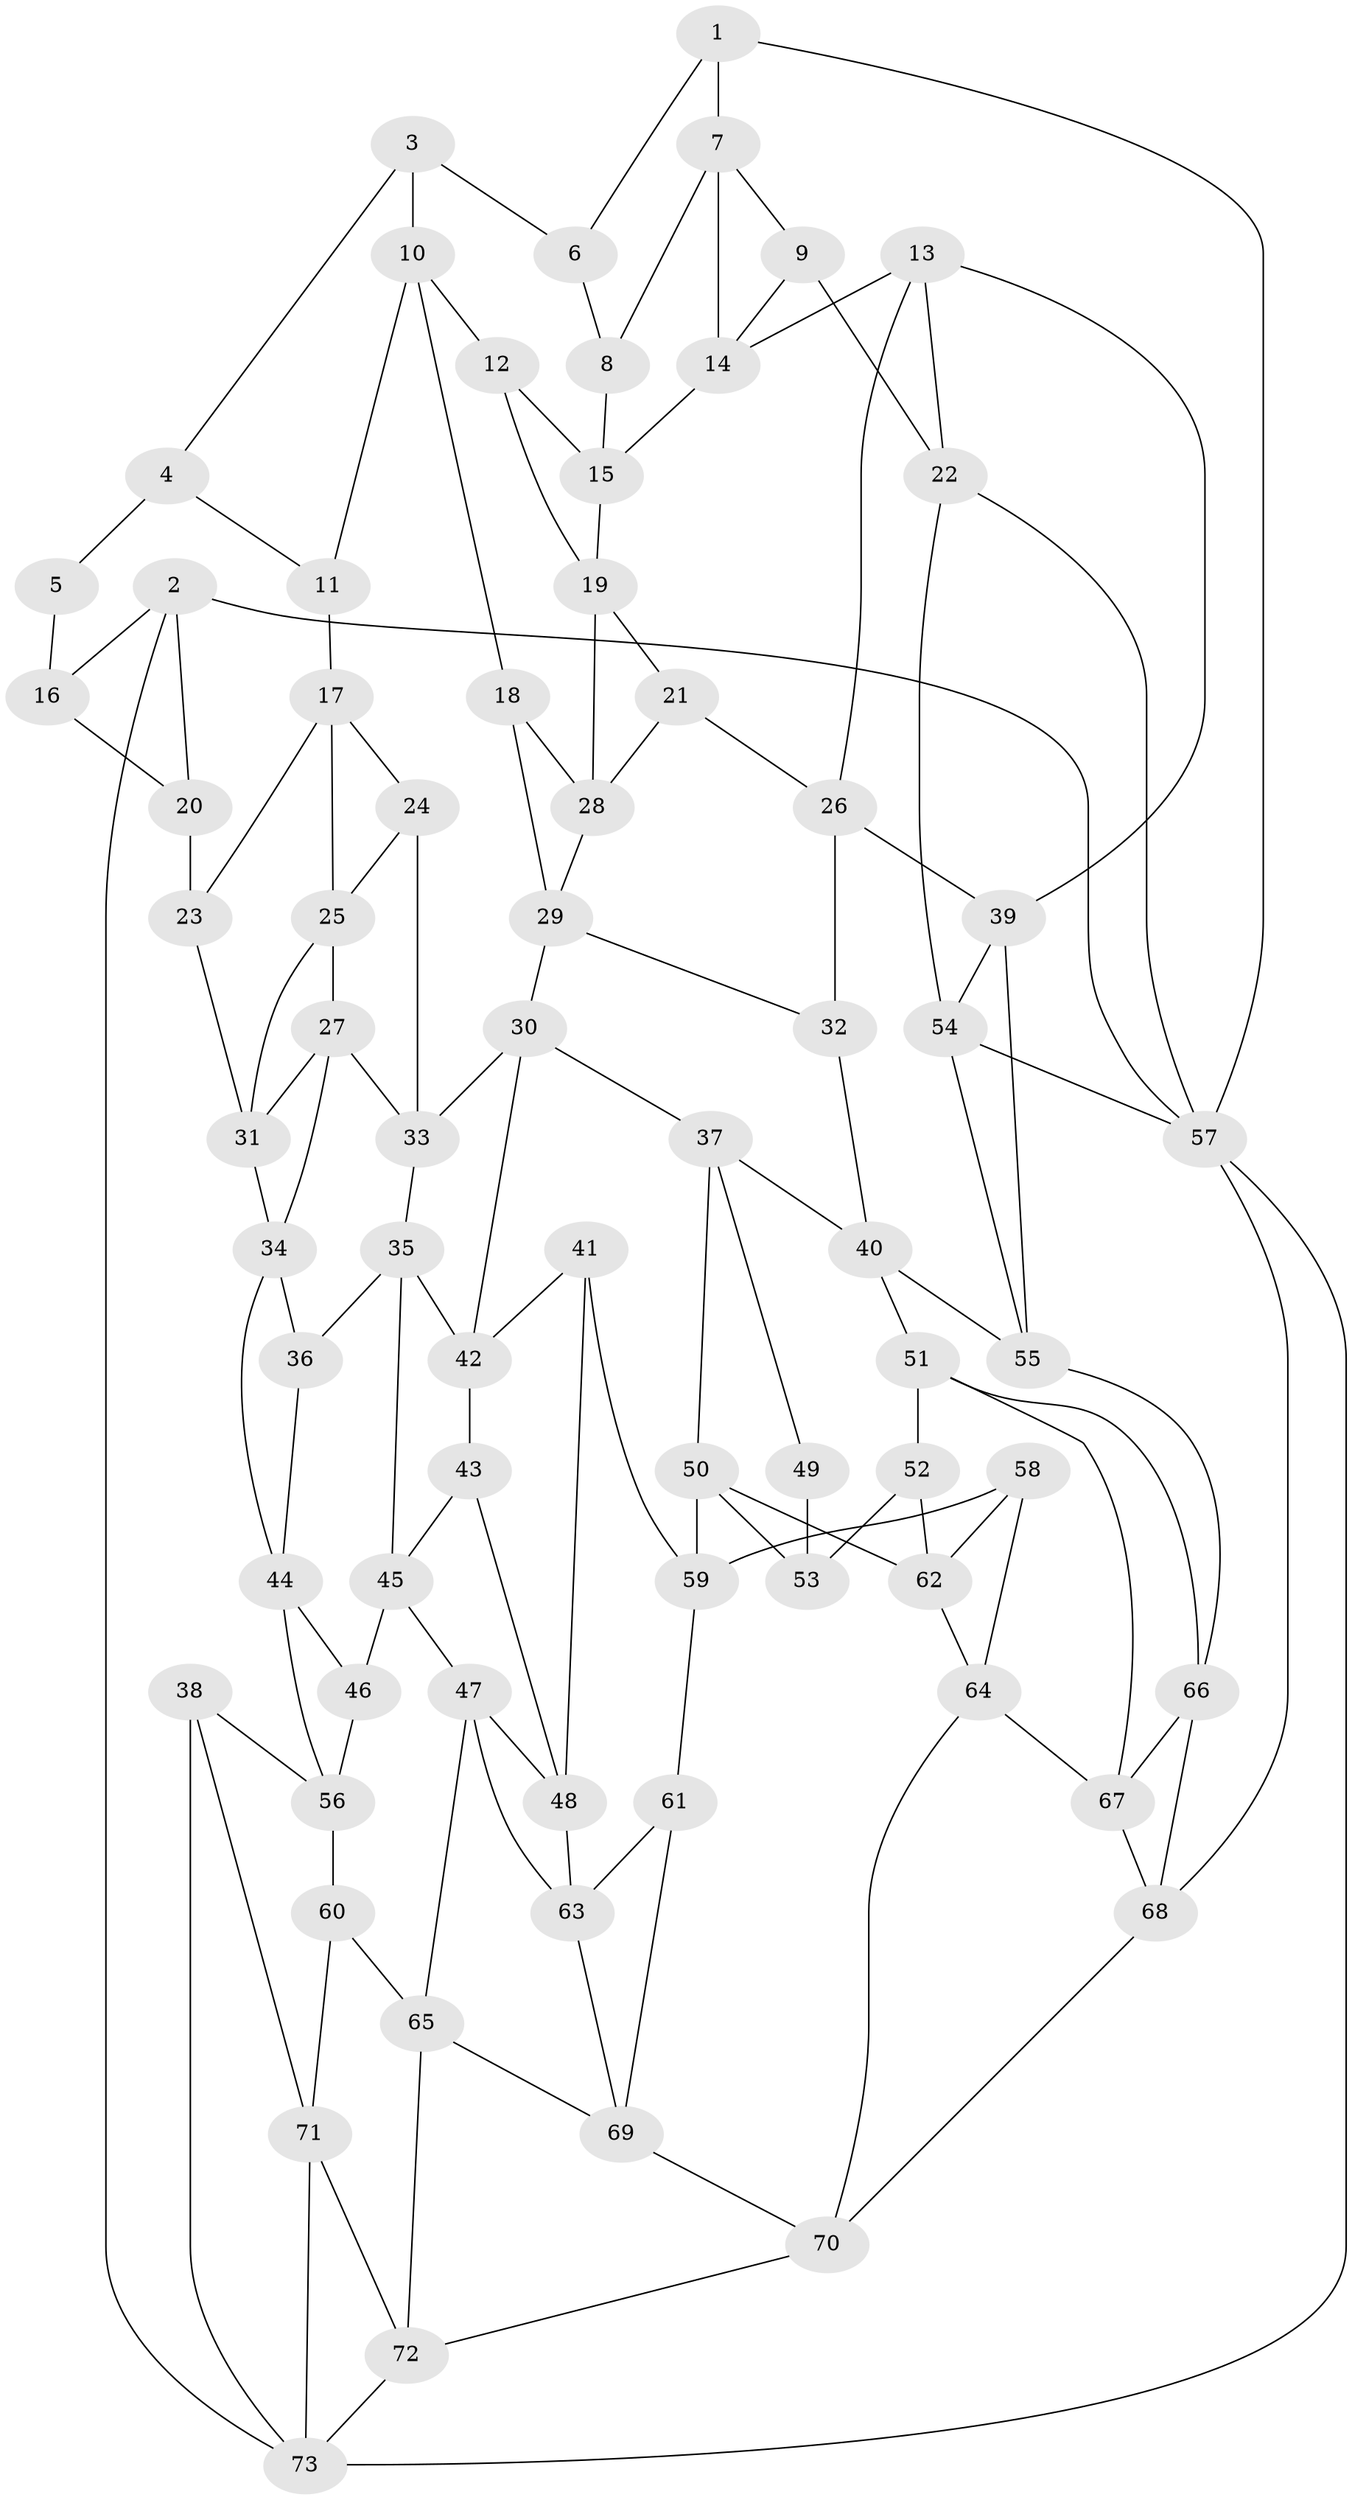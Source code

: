// original degree distribution, {3: 0.0136986301369863, 4: 0.2671232876712329, 6: 0.2534246575342466, 5: 0.4657534246575342}
// Generated by graph-tools (version 1.1) at 2025/03/03/09/25 03:03:18]
// undirected, 73 vertices, 133 edges
graph export_dot {
graph [start="1"]
  node [color=gray90,style=filled];
  1;
  2;
  3;
  4;
  5;
  6;
  7;
  8;
  9;
  10;
  11;
  12;
  13;
  14;
  15;
  16;
  17;
  18;
  19;
  20;
  21;
  22;
  23;
  24;
  25;
  26;
  27;
  28;
  29;
  30;
  31;
  32;
  33;
  34;
  35;
  36;
  37;
  38;
  39;
  40;
  41;
  42;
  43;
  44;
  45;
  46;
  47;
  48;
  49;
  50;
  51;
  52;
  53;
  54;
  55;
  56;
  57;
  58;
  59;
  60;
  61;
  62;
  63;
  64;
  65;
  66;
  67;
  68;
  69;
  70;
  71;
  72;
  73;
  1 -- 6 [weight=1.0];
  1 -- 7 [weight=1.0];
  1 -- 57 [weight=1.0];
  2 -- 16 [weight=1.0];
  2 -- 20 [weight=1.0];
  2 -- 57 [weight=1.0];
  2 -- 73 [weight=1.0];
  3 -- 4 [weight=1.0];
  3 -- 6 [weight=1.0];
  3 -- 10 [weight=1.0];
  4 -- 5 [weight=2.0];
  4 -- 11 [weight=1.0];
  5 -- 16 [weight=2.0];
  6 -- 8 [weight=1.0];
  7 -- 8 [weight=1.0];
  7 -- 9 [weight=1.0];
  7 -- 14 [weight=1.0];
  8 -- 15 [weight=1.0];
  9 -- 14 [weight=1.0];
  9 -- 22 [weight=1.0];
  10 -- 11 [weight=1.0];
  10 -- 12 [weight=1.0];
  10 -- 18 [weight=1.0];
  11 -- 17 [weight=1.0];
  12 -- 15 [weight=1.0];
  12 -- 19 [weight=1.0];
  13 -- 14 [weight=1.0];
  13 -- 22 [weight=1.0];
  13 -- 26 [weight=1.0];
  13 -- 39 [weight=1.0];
  14 -- 15 [weight=1.0];
  15 -- 19 [weight=1.0];
  16 -- 20 [weight=1.0];
  17 -- 23 [weight=1.0];
  17 -- 24 [weight=1.0];
  17 -- 25 [weight=1.0];
  18 -- 28 [weight=1.0];
  18 -- 29 [weight=1.0];
  19 -- 21 [weight=1.0];
  19 -- 28 [weight=1.0];
  20 -- 23 [weight=2.0];
  21 -- 26 [weight=1.0];
  21 -- 28 [weight=1.0];
  22 -- 54 [weight=1.0];
  22 -- 57 [weight=1.0];
  23 -- 31 [weight=1.0];
  24 -- 25 [weight=1.0];
  24 -- 33 [weight=1.0];
  25 -- 27 [weight=1.0];
  25 -- 31 [weight=1.0];
  26 -- 32 [weight=1.0];
  26 -- 39 [weight=1.0];
  27 -- 31 [weight=1.0];
  27 -- 33 [weight=1.0];
  27 -- 34 [weight=1.0];
  28 -- 29 [weight=1.0];
  29 -- 30 [weight=1.0];
  29 -- 32 [weight=1.0];
  30 -- 33 [weight=1.0];
  30 -- 37 [weight=1.0];
  30 -- 42 [weight=1.0];
  31 -- 34 [weight=1.0];
  32 -- 40 [weight=1.0];
  33 -- 35 [weight=1.0];
  34 -- 36 [weight=1.0];
  34 -- 44 [weight=1.0];
  35 -- 36 [weight=1.0];
  35 -- 42 [weight=1.0];
  35 -- 45 [weight=1.0];
  36 -- 44 [weight=1.0];
  37 -- 40 [weight=1.0];
  37 -- 49 [weight=1.0];
  37 -- 50 [weight=1.0];
  38 -- 56 [weight=1.0];
  38 -- 71 [weight=1.0];
  38 -- 73 [weight=1.0];
  39 -- 54 [weight=1.0];
  39 -- 55 [weight=1.0];
  40 -- 51 [weight=1.0];
  40 -- 55 [weight=1.0];
  41 -- 42 [weight=1.0];
  41 -- 48 [weight=1.0];
  41 -- 59 [weight=1.0];
  42 -- 43 [weight=1.0];
  43 -- 45 [weight=1.0];
  43 -- 48 [weight=1.0];
  44 -- 46 [weight=1.0];
  44 -- 56 [weight=1.0];
  45 -- 46 [weight=1.0];
  45 -- 47 [weight=1.0];
  46 -- 56 [weight=1.0];
  47 -- 48 [weight=1.0];
  47 -- 63 [weight=1.0];
  47 -- 65 [weight=1.0];
  48 -- 63 [weight=1.0];
  49 -- 53 [weight=2.0];
  50 -- 53 [weight=1.0];
  50 -- 59 [weight=1.0];
  50 -- 62 [weight=1.0];
  51 -- 52 [weight=1.0];
  51 -- 66 [weight=1.0];
  51 -- 67 [weight=1.0];
  52 -- 53 [weight=1.0];
  52 -- 62 [weight=1.0];
  54 -- 55 [weight=1.0];
  54 -- 57 [weight=1.0];
  55 -- 66 [weight=1.0];
  56 -- 60 [weight=1.0];
  57 -- 68 [weight=1.0];
  57 -- 73 [weight=1.0];
  58 -- 59 [weight=1.0];
  58 -- 62 [weight=1.0];
  58 -- 64 [weight=1.0];
  59 -- 61 [weight=1.0];
  60 -- 65 [weight=1.0];
  60 -- 71 [weight=1.0];
  61 -- 63 [weight=1.0];
  61 -- 69 [weight=1.0];
  62 -- 64 [weight=1.0];
  63 -- 69 [weight=1.0];
  64 -- 67 [weight=1.0];
  64 -- 70 [weight=1.0];
  65 -- 69 [weight=1.0];
  65 -- 72 [weight=1.0];
  66 -- 67 [weight=1.0];
  66 -- 68 [weight=1.0];
  67 -- 68 [weight=1.0];
  68 -- 70 [weight=1.0];
  69 -- 70 [weight=1.0];
  70 -- 72 [weight=1.0];
  71 -- 72 [weight=1.0];
  71 -- 73 [weight=1.0];
  72 -- 73 [weight=1.0];
}
